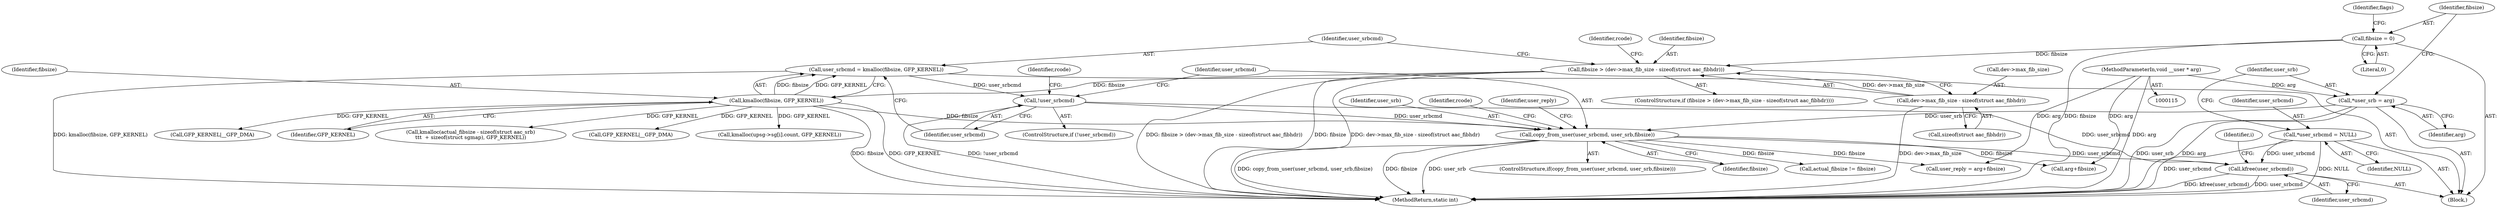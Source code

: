 digraph "0_linux_b4789b8e6be3151a955ade74872822f30e8cd914@API" {
"1001449" [label="(Call,kfree(user_srbcmd))"];
"1000259" [label="(Call,copy_from_user(user_srbcmd, user_srb,fibsize))"];
"1000250" [label="(Call,!user_srbcmd)"];
"1000244" [label="(Call,user_srbcmd = kmalloc(fibsize, GFP_KERNEL))"];
"1000246" [label="(Call,kmalloc(fibsize, GFP_KERNEL))"];
"1000230" [label="(Call,fibsize > (dev->max_fib_size - sizeof(struct aac_fibhdr)))"];
"1000136" [label="(Call,fibsize = 0)"];
"1000232" [label="(Call,dev->max_fib_size - sizeof(struct aac_fibhdr))"];
"1000130" [label="(Call,*user_srb = arg)"];
"1000117" [label="(MethodParameterIn,void __user * arg)"];
"1000126" [label="(Call,*user_srbcmd = NULL)"];
"1001027" [label="(Call,GFP_KERNEL|__GFP_DMA)"];
"1000138" [label="(Literal,0)"];
"1001453" [label="(Identifier,i)"];
"1001477" [label="(MethodReturn,static int)"];
"1000229" [label="(ControlStructure,if (fibsize > (dev->max_fib_size - sizeof(struct aac_fibhdr))))"];
"1001450" [label="(Identifier,user_srbcmd)"];
"1000254" [label="(Identifier,rcode)"];
"1000258" [label="(ControlStructure,if(copy_from_user(user_srbcmd, user_srb,fibsize)))"];
"1000262" [label="(Identifier,fibsize)"];
"1000270" [label="(Identifier,user_reply)"];
"1000251" [label="(Identifier,user_srbcmd)"];
"1000244" [label="(Call,user_srbcmd = kmalloc(fibsize, GFP_KERNEL))"];
"1000137" [label="(Identifier,fibsize)"];
"1000141" [label="(Identifier,flags)"];
"1000245" [label="(Identifier,user_srbcmd)"];
"1000236" [label="(Call,sizeof(struct aac_fibhdr))"];
"1000127" [label="(Identifier,user_srbcmd)"];
"1000271" [label="(Call,arg+fibsize)"];
"1000136" [label="(Call,fibsize = 0)"];
"1000269" [label="(Call,user_reply = arg+fibsize)"];
"1000250" [label="(Call,!user_srbcmd)"];
"1000261" [label="(Identifier,user_srb)"];
"1000265" [label="(Identifier,rcode)"];
"1000248" [label="(Identifier,GFP_KERNEL)"];
"1000240" [label="(Identifier,rcode)"];
"1000126" [label="(Call,*user_srbcmd = NULL)"];
"1000260" [label="(Identifier,user_srbcmd)"];
"1001449" [label="(Call,kfree(user_srbcmd))"];
"1000259" [label="(Call,copy_from_user(user_srbcmd, user_srb,fibsize))"];
"1000231" [label="(Identifier,fibsize)"];
"1000117" [label="(MethodParameterIn,void __user * arg)"];
"1000545" [label="(Call,GFP_KERNEL|__GFP_DMA)"];
"1000130" [label="(Call,*user_srb = arg)"];
"1000131" [label="(Identifier,user_srb)"];
"1000233" [label="(Call,dev->max_fib_size)"];
"1001207" [label="(Call,kmalloc(upsg->sg[i].count, GFP_KERNEL))"];
"1000424" [label="(Call,actual_fibsize != fibsize)"];
"1000699" [label="(Call,kmalloc(actual_fibsize - sizeof(struct aac_srb)\n\t\t\t  + sizeof(struct sgmap), GFP_KERNEL))"];
"1000132" [label="(Identifier,arg)"];
"1000230" [label="(Call,fibsize > (dev->max_fib_size - sizeof(struct aac_fibhdr)))"];
"1000128" [label="(Identifier,NULL)"];
"1000247" [label="(Identifier,fibsize)"];
"1000249" [label="(ControlStructure,if (!user_srbcmd))"];
"1000118" [label="(Block,)"];
"1000246" [label="(Call,kmalloc(fibsize, GFP_KERNEL))"];
"1000232" [label="(Call,dev->max_fib_size - sizeof(struct aac_fibhdr))"];
"1001449" -> "1000118"  [label="AST: "];
"1001449" -> "1001450"  [label="CFG: "];
"1001450" -> "1001449"  [label="AST: "];
"1001453" -> "1001449"  [label="CFG: "];
"1001449" -> "1001477"  [label="DDG: kfree(user_srbcmd)"];
"1001449" -> "1001477"  [label="DDG: user_srbcmd"];
"1000259" -> "1001449"  [label="DDG: user_srbcmd"];
"1000250" -> "1001449"  [label="DDG: user_srbcmd"];
"1000126" -> "1001449"  [label="DDG: user_srbcmd"];
"1000259" -> "1000258"  [label="AST: "];
"1000259" -> "1000262"  [label="CFG: "];
"1000260" -> "1000259"  [label="AST: "];
"1000261" -> "1000259"  [label="AST: "];
"1000262" -> "1000259"  [label="AST: "];
"1000265" -> "1000259"  [label="CFG: "];
"1000270" -> "1000259"  [label="CFG: "];
"1000259" -> "1001477"  [label="DDG: copy_from_user(user_srbcmd, user_srb,fibsize)"];
"1000259" -> "1001477"  [label="DDG: fibsize"];
"1000259" -> "1001477"  [label="DDG: user_srb"];
"1000250" -> "1000259"  [label="DDG: user_srbcmd"];
"1000130" -> "1000259"  [label="DDG: user_srb"];
"1000246" -> "1000259"  [label="DDG: fibsize"];
"1000259" -> "1000269"  [label="DDG: fibsize"];
"1000259" -> "1000271"  [label="DDG: fibsize"];
"1000259" -> "1000424"  [label="DDG: fibsize"];
"1000250" -> "1000249"  [label="AST: "];
"1000250" -> "1000251"  [label="CFG: "];
"1000251" -> "1000250"  [label="AST: "];
"1000254" -> "1000250"  [label="CFG: "];
"1000260" -> "1000250"  [label="CFG: "];
"1000250" -> "1001477"  [label="DDG: !user_srbcmd"];
"1000244" -> "1000250"  [label="DDG: user_srbcmd"];
"1000244" -> "1000118"  [label="AST: "];
"1000244" -> "1000246"  [label="CFG: "];
"1000245" -> "1000244"  [label="AST: "];
"1000246" -> "1000244"  [label="AST: "];
"1000251" -> "1000244"  [label="CFG: "];
"1000244" -> "1001477"  [label="DDG: kmalloc(fibsize, GFP_KERNEL)"];
"1000246" -> "1000244"  [label="DDG: fibsize"];
"1000246" -> "1000244"  [label="DDG: GFP_KERNEL"];
"1000246" -> "1000248"  [label="CFG: "];
"1000247" -> "1000246"  [label="AST: "];
"1000248" -> "1000246"  [label="AST: "];
"1000246" -> "1001477"  [label="DDG: GFP_KERNEL"];
"1000246" -> "1001477"  [label="DDG: fibsize"];
"1000230" -> "1000246"  [label="DDG: fibsize"];
"1000246" -> "1000545"  [label="DDG: GFP_KERNEL"];
"1000246" -> "1000699"  [label="DDG: GFP_KERNEL"];
"1000246" -> "1001027"  [label="DDG: GFP_KERNEL"];
"1000246" -> "1001207"  [label="DDG: GFP_KERNEL"];
"1000230" -> "1000229"  [label="AST: "];
"1000230" -> "1000232"  [label="CFG: "];
"1000231" -> "1000230"  [label="AST: "];
"1000232" -> "1000230"  [label="AST: "];
"1000240" -> "1000230"  [label="CFG: "];
"1000245" -> "1000230"  [label="CFG: "];
"1000230" -> "1001477"  [label="DDG: fibsize"];
"1000230" -> "1001477"  [label="DDG: dev->max_fib_size - sizeof(struct aac_fibhdr)"];
"1000230" -> "1001477"  [label="DDG: fibsize > (dev->max_fib_size - sizeof(struct aac_fibhdr))"];
"1000136" -> "1000230"  [label="DDG: fibsize"];
"1000232" -> "1000230"  [label="DDG: dev->max_fib_size"];
"1000136" -> "1000118"  [label="AST: "];
"1000136" -> "1000138"  [label="CFG: "];
"1000137" -> "1000136"  [label="AST: "];
"1000138" -> "1000136"  [label="AST: "];
"1000141" -> "1000136"  [label="CFG: "];
"1000136" -> "1001477"  [label="DDG: fibsize"];
"1000232" -> "1000236"  [label="CFG: "];
"1000233" -> "1000232"  [label="AST: "];
"1000236" -> "1000232"  [label="AST: "];
"1000232" -> "1001477"  [label="DDG: dev->max_fib_size"];
"1000130" -> "1000118"  [label="AST: "];
"1000130" -> "1000132"  [label="CFG: "];
"1000131" -> "1000130"  [label="AST: "];
"1000132" -> "1000130"  [label="AST: "];
"1000137" -> "1000130"  [label="CFG: "];
"1000130" -> "1001477"  [label="DDG: arg"];
"1000130" -> "1001477"  [label="DDG: user_srb"];
"1000117" -> "1000130"  [label="DDG: arg"];
"1000117" -> "1000115"  [label="AST: "];
"1000117" -> "1001477"  [label="DDG: arg"];
"1000117" -> "1000269"  [label="DDG: arg"];
"1000117" -> "1000271"  [label="DDG: arg"];
"1000126" -> "1000118"  [label="AST: "];
"1000126" -> "1000128"  [label="CFG: "];
"1000127" -> "1000126"  [label="AST: "];
"1000128" -> "1000126"  [label="AST: "];
"1000131" -> "1000126"  [label="CFG: "];
"1000126" -> "1001477"  [label="DDG: user_srbcmd"];
"1000126" -> "1001477"  [label="DDG: NULL"];
}
